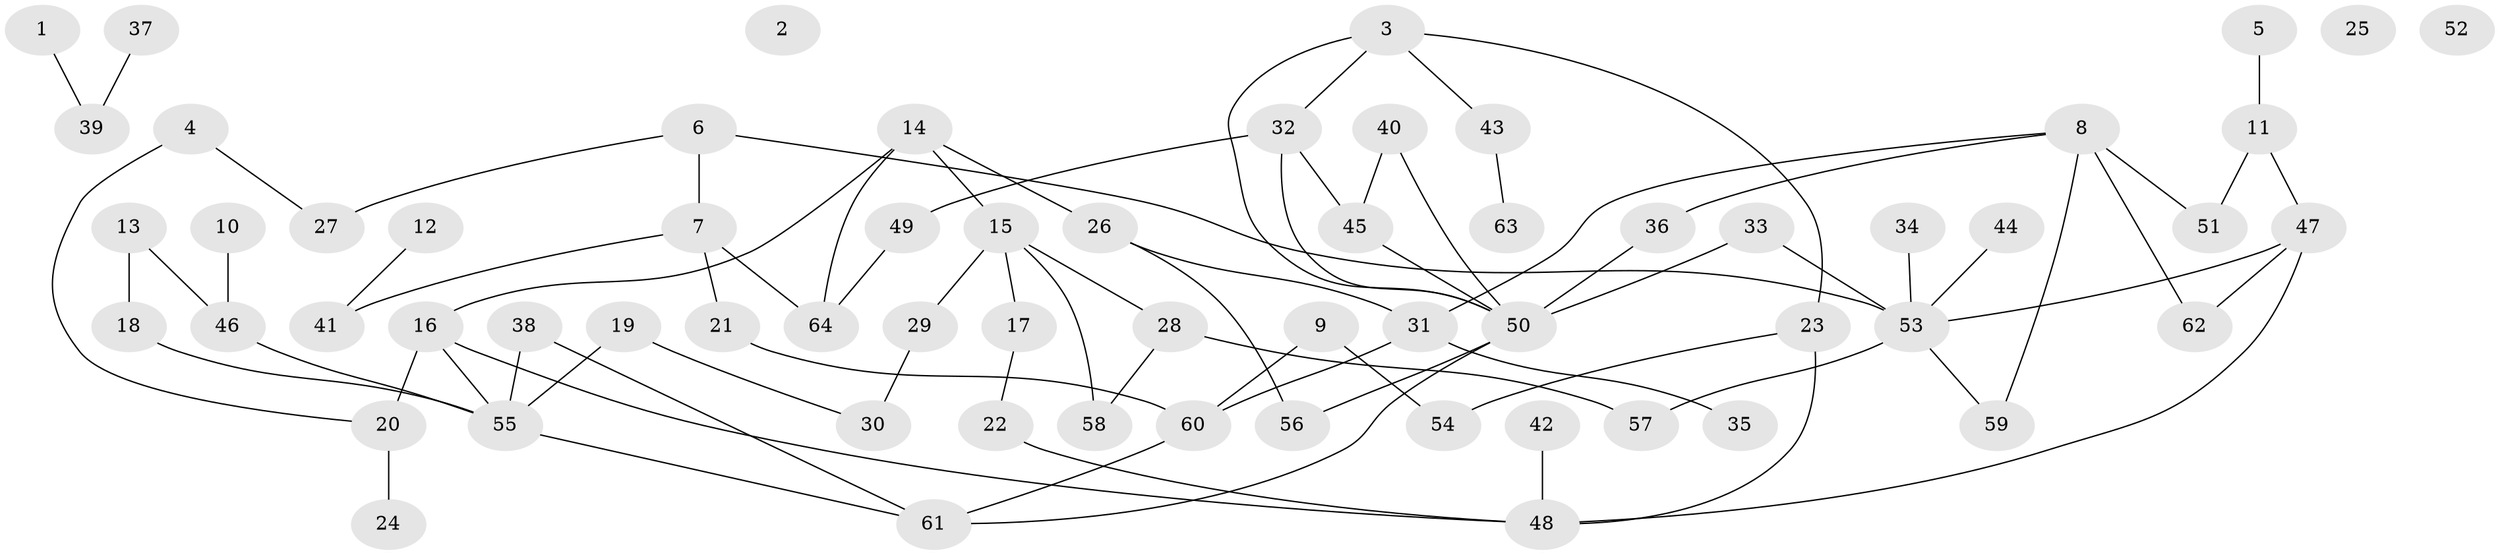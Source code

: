 // coarse degree distribution, {6: 0.10714285714285714, 4: 0.10714285714285714, 2: 0.35714285714285715, 3: 0.17857142857142858, 5: 0.14285714285714285, 1: 0.10714285714285714}
// Generated by graph-tools (version 1.1) at 2025/35/03/04/25 23:35:48]
// undirected, 64 vertices, 81 edges
graph export_dot {
  node [color=gray90,style=filled];
  1;
  2;
  3;
  4;
  5;
  6;
  7;
  8;
  9;
  10;
  11;
  12;
  13;
  14;
  15;
  16;
  17;
  18;
  19;
  20;
  21;
  22;
  23;
  24;
  25;
  26;
  27;
  28;
  29;
  30;
  31;
  32;
  33;
  34;
  35;
  36;
  37;
  38;
  39;
  40;
  41;
  42;
  43;
  44;
  45;
  46;
  47;
  48;
  49;
  50;
  51;
  52;
  53;
  54;
  55;
  56;
  57;
  58;
  59;
  60;
  61;
  62;
  63;
  64;
  1 -- 39;
  3 -- 23;
  3 -- 32;
  3 -- 43;
  3 -- 50;
  4 -- 20;
  4 -- 27;
  5 -- 11;
  6 -- 7;
  6 -- 27;
  6 -- 53;
  7 -- 21;
  7 -- 41;
  7 -- 64;
  8 -- 31;
  8 -- 36;
  8 -- 51;
  8 -- 59;
  8 -- 62;
  9 -- 54;
  9 -- 60;
  10 -- 46;
  11 -- 47;
  11 -- 51;
  12 -- 41;
  13 -- 18;
  13 -- 46;
  14 -- 15;
  14 -- 16;
  14 -- 26;
  14 -- 64;
  15 -- 17;
  15 -- 28;
  15 -- 29;
  15 -- 58;
  16 -- 20;
  16 -- 48;
  16 -- 55;
  17 -- 22;
  18 -- 55;
  19 -- 30;
  19 -- 55;
  20 -- 24;
  21 -- 60;
  22 -- 48;
  23 -- 48;
  23 -- 54;
  26 -- 31;
  26 -- 56;
  28 -- 57;
  28 -- 58;
  29 -- 30;
  31 -- 35;
  31 -- 60;
  32 -- 45;
  32 -- 49;
  32 -- 50;
  33 -- 50;
  33 -- 53;
  34 -- 53;
  36 -- 50;
  37 -- 39;
  38 -- 55;
  38 -- 61;
  40 -- 45;
  40 -- 50;
  42 -- 48;
  43 -- 63;
  44 -- 53;
  45 -- 50;
  46 -- 55;
  47 -- 48;
  47 -- 53;
  47 -- 62;
  49 -- 64;
  50 -- 56;
  50 -- 61;
  53 -- 57;
  53 -- 59;
  55 -- 61;
  60 -- 61;
}
